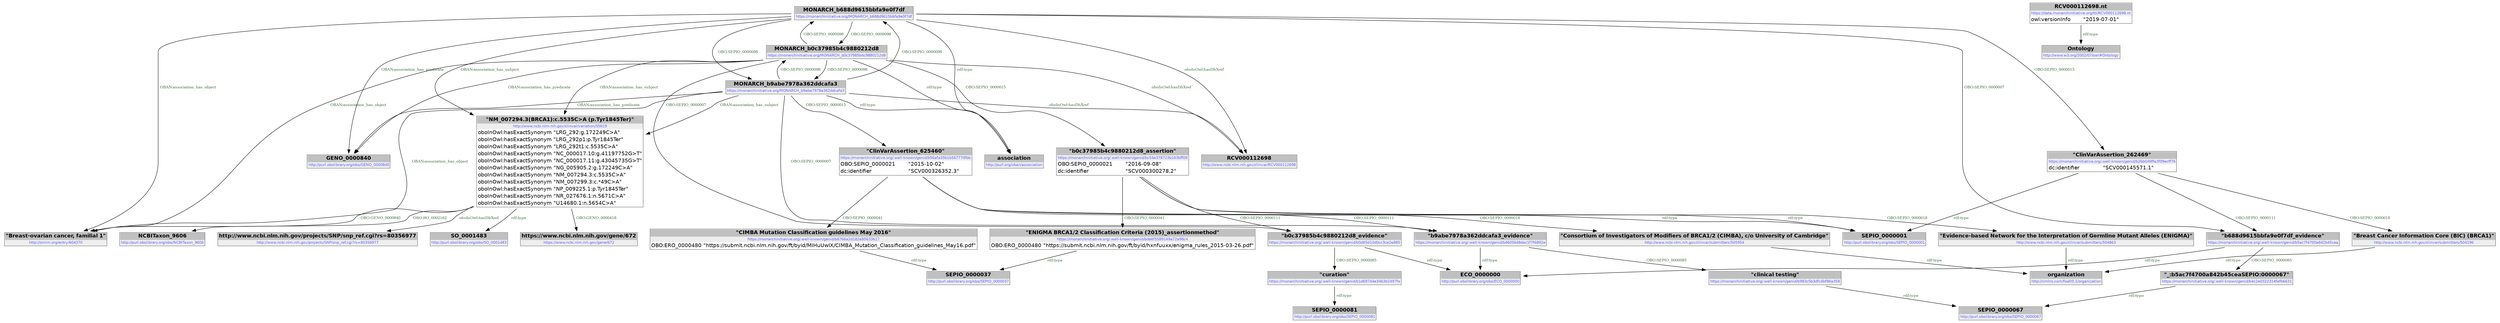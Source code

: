 digraph { 
 node [ fontname="DejaVu Sans" ] ; 
	node2 -> node3 [ color=BLACK, label=< <font point-size='10' color='#336633'>OBAN:association_has_predicate</font> > ] ;
	node4 -> node1 [ color=BLACK, label=< <font point-size='10' color='#336633'>OBAN:association_has_subject</font> > ] ;
	node1 -> node5 [ color=BLACK, label=< <font point-size='10' color='#336633'>OBO:RO_0002162</font> > ] ;
	node6 -> node7 [ color=BLACK, label=< <font point-size='10' color='#336633'>rdf:type</font> > ] ;
	node4 -> node8 [ color=BLACK, label=< <font point-size='10' color='#336633'>OBAN:association_has_object</font> > ] ;
	node4 -> node9 [ color=BLACK, label=< <font point-size='10' color='#336633'>rdf:type</font> > ] ;
	node10 -> node3 [ color=BLACK, label=< <font point-size='10' color='#336633'>OBAN:association_has_predicate</font> > ] ;
	node1 -> node11 [ color=BLACK, label=< <font point-size='10' color='#336633'>oboInOwl:hasDbXref</font> > ] ;
	node13 -> node14 [ color=BLACK, label=< <font point-size='10' color='#336633'>rdf:type</font> > ] ;
	node4 -> node2 [ color=BLACK, label=< <font point-size='10' color='#336633'>OBO:SEPIO_0000098</font> > ] ;
	node10 -> node1 [ color=BLACK, label=< <font point-size='10' color='#336633'>OBAN:association_has_subject</font> > ] ;
	node10 -> node9 [ color=BLACK, label=< <font point-size='10' color='#336633'>rdf:type</font> > ] ;
	node10 -> node8 [ color=BLACK, label=< <font point-size='10' color='#336633'>OBAN:association_has_object</font> > ] ;
	node4 -> node16 [ color=BLACK, label=< <font point-size='10' color='#336633'>OBO:SEPIO_0000007</font> > ] ;
	node1 -> node18 [ color=BLACK, label=< <font point-size='10' color='#336633'>rdf:type</font> > ] ;
	node15 -> node7 [ color=BLACK, label=< <font point-size='10' color='#336633'>rdf:type</font> > ] ;
	node19 -> node0 [ color=BLACK, label=< <font point-size='10' color='#336633'>OBO:SEPIO_0000041</font> > ] ;
	node20 -> node21 [ color=BLACK, label=< <font point-size='10' color='#336633'>rdf:type</font> > ] ;
	node10 -> node4 [ color=BLACK, label=< <font point-size='10' color='#336633'>OBO:SEPIO_0000098</font> > ] ;
	node2 -> node15 [ color=BLACK, label=< <font point-size='10' color='#336633'>OBO:SEPIO_0000007</font> > ] ;
	node2 -> node1 [ color=BLACK, label=< <font point-size='10' color='#336633'>OBAN:association_has_subject</font> > ] ;
	node2 -> node8 [ color=BLACK, label=< <font point-size='10' color='#336633'>OBAN:association_has_object</font> > ] ;
	node15 -> node20 [ color=BLACK, label=< <font point-size='10' color='#336633'>OBO:SEPIO_0000085</font> > ] ;
	node4 -> node10 [ color=BLACK, label=< <font point-size='10' color='#336633'>OBO:SEPIO_0000098</font> > ] ;
	node16 -> node7 [ color=BLACK, label=< <font point-size='10' color='#336633'>rdf:type</font> > ] ;
	node10 -> node2 [ color=BLACK, label=< <font point-size='10' color='#336633'>OBO:SEPIO_0000098</font> > ] ;
	node16 -> node23 [ color=BLACK, label=< <font point-size='10' color='#336633'>OBO:SEPIO_0000085</font> > ] ;
	node2 -> node24 [ color=BLACK, label=< <font point-size='10' color='#336633'>oboInOwl:hasDbXref</font> > ] ;
	node1 -> node25 [ color=BLACK, label=< <font point-size='10' color='#336633'>OBO:GENO_0000418</font> > ] ;
	node22 -> node12 [ color=BLACK, label=< <font point-size='10' color='#336633'>OBO:SEPIO_0000041</font> > ] ;
	node4 -> node19 [ color=BLACK, label=< <font point-size='10' color='#336633'>OBO:SEPIO_0000015</font> > ] ;
	node2 -> node17 [ color=BLACK, label=< <font point-size='10' color='#336633'>OBO:SEPIO_0000015</font> > ] ;
	node17 -> node26 [ color=BLACK, label=< <font point-size='10' color='#336633'>rdf:type</font> > ] ;
	node6 -> node27 [ color=BLACK, label=< <font point-size='10' color='#336633'>OBO:SEPIO_0000085</font> > ] ;
	node12 -> node28 [ color=BLACK, label=< <font point-size='10' color='#336633'>rdf:type</font> > ] ;
	node23 -> node29 [ color=BLACK, label=< <font point-size='10' color='#336633'>rdf:type</font> > ] ;
	node22 -> node30 [ color=BLACK, label=< <font point-size='10' color='#336633'>OBO:SEPIO_0000018</font> > ] ;
	node19 -> node31 [ color=BLACK, label=< <font point-size='10' color='#336633'>OBO:SEPIO_0000018</font> > ] ;
	node19 -> node26 [ color=BLACK, label=< <font point-size='10' color='#336633'>rdf:type</font> > ] ;
	node10 -> node24 [ color=BLACK, label=< <font point-size='10' color='#336633'>oboInOwl:hasDbXref</font> > ] ;
	node31 -> node14 [ color=BLACK, label=< <font point-size='10' color='#336633'>rdf:type</font> > ] ;
	node22 -> node6 [ color=BLACK, label=< <font point-size='10' color='#336633'>OBO:SEPIO_0000111</font> > ] ;
	node10 -> node22 [ color=BLACK, label=< <font point-size='10' color='#336633'>OBO:SEPIO_0000015</font> > ] ;
	node30 -> node14 [ color=BLACK, label=< <font point-size='10' color='#336633'>rdf:type</font> > ] ;
	node4 -> node3 [ color=BLACK, label=< <font point-size='10' color='#336633'>OBAN:association_has_predicate</font> > ] ;
	node2 -> node10 [ color=BLACK, label=< <font point-size='10' color='#336633'>OBO:SEPIO_0000098</font> > ] ;
	node32 -> node33 [ color=BLACK, label=< <font point-size='10' color='#336633'>rdf:type</font> > ] ;
	node2 -> node9 [ color=BLACK, label=< <font point-size='10' color='#336633'>rdf:type</font> > ] ;
	node17 -> node13 [ color=BLACK, label=< <font point-size='10' color='#336633'>OBO:SEPIO_0000018</font> > ] ;
	node2 -> node4 [ color=BLACK, label=< <font point-size='10' color='#336633'>OBO:SEPIO_0000098</font> > ] ;
	node4 -> node24 [ color=BLACK, label=< <font point-size='10' color='#336633'>oboInOwl:hasDbXref</font> > ] ;
	node19 -> node16 [ color=BLACK, label=< <font point-size='10' color='#336633'>OBO:SEPIO_0000111</font> > ] ;
	node17 -> node15 [ color=BLACK, label=< <font point-size='10' color='#336633'>OBO:SEPIO_0000111</font> > ] ;
	node27 -> node21 [ color=BLACK, label=< <font point-size='10' color='#336633'>rdf:type</font> > ] ;
	node1 -> node8 [ color=BLACK, label=< <font point-size='10' color='#336633'>OBO:GENO_0000840</font> > ] ;
	node10 -> node6 [ color=BLACK, label=< <font point-size='10' color='#336633'>OBO:SEPIO_0000007</font> > ] ;
	node0 -> node28 [ color=BLACK, label=< <font point-size='10' color='#336633'>rdf:type</font> > ] ;
	node22 -> node26 [ color=BLACK, label=< <font point-size='10' color='#336633'>rdf:type</font> > ] ;
# https://monarchinitiative.org/.well-known/genid/bda6f5589149a72a98c4 node0
node0 [ shape=none, color=black label=< <table color='#666666' cellborder='0' cellspacing='0' border='1'><tr><td colspan='2' bgcolor='grey'><B>&quot;ENIGMA BRCA1/2 Classification Criteria (2015)_assertionmethod&quot;</B></td></tr><tr><td href='https://monarchinitiative.org/.well-known/genid/bda6f5589149a72a98c4' bgcolor='#eeeeee' colspan='2'><font point-size='10' color='#6666ff'>https://monarchinitiative.org/.well-known/genid/bda6f5589149a72a98c4</font></td></tr><tr><td align='left'>OBO:ERO_0000480</td><td align='left'>&quot;https://submit.ncbi.nlm.nih.gov/ft/byid/hxnfuuxx/enigma_rules_2015-03-26.pdf&quot;</td></tr></table> > ] 
# http://www.ncbi.nlm.nih.gov/clinvar/variation/55619 node1
node1 [ shape=none, color=black label=< <table color='#666666' cellborder='0' cellspacing='0' border='1'><tr><td colspan='2' bgcolor='grey'><B>&quot;NM_007294.3(BRCA1):c.5535C&gt;A (p.Tyr1845Ter)&quot;</B></td></tr><tr><td href='http://www.ncbi.nlm.nih.gov/clinvar/variation/55619' bgcolor='#eeeeee' colspan='2'><font point-size='10' color='#6666ff'>http://www.ncbi.nlm.nih.gov/clinvar/variation/55619</font></td></tr><tr><td align='left'>oboInOwl:hasExactSynonym</td><td align='left'>&quot;LRG_292:g.172249C&gt;A&quot;</td></tr><tr><td align='left'>oboInOwl:hasExactSynonym</td><td align='left'>&quot;LRG_292p1:p.Tyr1845Ter&quot;</td></tr><tr><td align='left'>oboInOwl:hasExactSynonym</td><td align='left'>&quot;LRG_292t1:c.5535C&gt;A&quot;</td></tr><tr><td align='left'>oboInOwl:hasExactSynonym</td><td align='left'>&quot;NC_000017.10:g.41197752G&gt;T&quot;</td></tr><tr><td align='left'>oboInOwl:hasExactSynonym</td><td align='left'>&quot;NC_000017.11:g.43045735G&gt;T&quot;</td></tr><tr><td align='left'>oboInOwl:hasExactSynonym</td><td align='left'>&quot;NG_005905.2:g.172249C&gt;A&quot;</td></tr><tr><td align='left'>oboInOwl:hasExactSynonym</td><td align='left'>&quot;NM_007294.3:c.5535C&gt;A&quot;</td></tr><tr><td align='left'>oboInOwl:hasExactSynonym</td><td align='left'>&quot;NM_007299.3:c.*49C&gt;A&quot;</td></tr><tr><td align='left'>oboInOwl:hasExactSynonym</td><td align='left'>&quot;NP_009225.1:p.Tyr1845Ter&quot;</td></tr><tr><td align='left'>oboInOwl:hasExactSynonym</td><td align='left'>&quot;NR_027676.1:n.5671C&gt;A&quot;</td></tr><tr><td align='left'>oboInOwl:hasExactSynonym</td><td align='left'>&quot;U14680.1:n.5654C&gt;A&quot;</td></tr></table> > ] 
# https://monarchinitiative.org/MONARCH_b688d9615bbfa9e0f7df node2
node2 [ shape=none, color=black label=< <table color='#666666' cellborder='0' cellspacing='0' border='1'><tr><td colspan='2' bgcolor='grey'><B>MONARCH_b688d9615bbfa9e0f7df</B></td></tr><tr><td href='https://monarchinitiative.org/MONARCH_b688d9615bbfa9e0f7df' bgcolor='#eeeeee' colspan='2'><font point-size='10' color='#6666ff'>https://monarchinitiative.org/MONARCH_b688d9615bbfa9e0f7df</font></td></tr></table> > ] 
# http://purl.obolibrary.org/obo/GENO_0000840 node3
node3 [ shape=none, color=black label=< <table color='#666666' cellborder='0' cellspacing='0' border='1'><tr><td colspan='2' bgcolor='grey'><B>GENO_0000840</B></td></tr><tr><td href='http://purl.obolibrary.org/obo/GENO_0000840' bgcolor='#eeeeee' colspan='2'><font point-size='10' color='#6666ff'>http://purl.obolibrary.org/obo/GENO_0000840</font></td></tr></table> > ] 
# https://monarchinitiative.org/MONARCH_b0c37985b4c9880212d8 node4
node4 [ shape=none, color=black label=< <table color='#666666' cellborder='0' cellspacing='0' border='1'><tr><td colspan='2' bgcolor='grey'><B>MONARCH_b0c37985b4c9880212d8</B></td></tr><tr><td href='https://monarchinitiative.org/MONARCH_b0c37985b4c9880212d8' bgcolor='#eeeeee' colspan='2'><font point-size='10' color='#6666ff'>https://monarchinitiative.org/MONARCH_b0c37985b4c9880212d8</font></td></tr></table> > ] 
# http://purl.obolibrary.org/obo/NCBITaxon_9606 node5
node5 [ shape=none, color=black label=< <table color='#666666' cellborder='0' cellspacing='0' border='1'><tr><td colspan='2' bgcolor='grey'><B>NCBITaxon_9606</B></td></tr><tr><td href='http://purl.obolibrary.org/obo/NCBITaxon_9606' bgcolor='#eeeeee' colspan='2'><font point-size='10' color='#6666ff'>http://purl.obolibrary.org/obo/NCBITaxon_9606</font></td></tr></table> > ] 
# https://monarchinitiative.org/.well-known/genid/b4605648dac1f7f6892e node6
node6 [ shape=none, color=black label=< <table color='#666666' cellborder='0' cellspacing='0' border='1'><tr><td colspan='2' bgcolor='grey'><B>&quot;b9abe7978a362ddcafa3_evidence&quot;</B></td></tr><tr><td href='https://monarchinitiative.org/.well-known/genid/b4605648dac1f7f6892e' bgcolor='#eeeeee' colspan='2'><font point-size='10' color='#6666ff'>https://monarchinitiative.org/.well-known/genid/b4605648dac1f7f6892e</font></td></tr></table> > ] 
# http://purl.obolibrary.org/obo/ECO_0000000 node7
node7 [ shape=none, color=black label=< <table color='#666666' cellborder='0' cellspacing='0' border='1'><tr><td colspan='2' bgcolor='grey'><B>ECO_0000000</B></td></tr><tr><td href='http://purl.obolibrary.org/obo/ECO_0000000' bgcolor='#eeeeee' colspan='2'><font point-size='10' color='#6666ff'>http://purl.obolibrary.org/obo/ECO_0000000</font></td></tr></table> > ] 
# http://omim.org/entry/604370 node8
node8 [ shape=none, color=black label=< <table color='#666666' cellborder='0' cellspacing='0' border='1'><tr><td colspan='2' bgcolor='grey'><B>&quot;Breast-ovarian cancer, familial 1&quot;</B></td></tr><tr><td href='http://omim.org/entry/604370' bgcolor='#eeeeee' colspan='2'><font point-size='10' color='#6666ff'>http://omim.org/entry/604370</font></td></tr></table> > ] 
# http://purl.org/oban/association node9
node9 [ shape=none, color=black label=< <table color='#666666' cellborder='0' cellspacing='0' border='1'><tr><td colspan='2' bgcolor='grey'><B>association</B></td></tr><tr><td href='http://purl.org/oban/association' bgcolor='#eeeeee' colspan='2'><font point-size='10' color='#6666ff'>http://purl.org/oban/association</font></td></tr></table> > ] 
# https://monarchinitiative.org/MONARCH_b9abe7978a362ddcafa3 node10
node10 [ shape=none, color=black label=< <table color='#666666' cellborder='0' cellspacing='0' border='1'><tr><td colspan='2' bgcolor='grey'><B>MONARCH_b9abe7978a362ddcafa3</B></td></tr><tr><td href='https://monarchinitiative.org/MONARCH_b9abe7978a362ddcafa3' bgcolor='#eeeeee' colspan='2'><font point-size='10' color='#6666ff'>https://monarchinitiative.org/MONARCH_b9abe7978a362ddcafa3</font></td></tr></table> > ] 
# http://www.ncbi.nlm.nih.gov/projects/SNP/snp_ref.cgi?rs=80356977 node11
node11 [ shape=none, color=black label=< <table color='#666666' cellborder='0' cellspacing='0' border='1'><tr><td colspan='2' bgcolor='grey'><B>http://www.ncbi.nlm.nih.gov/projects/SNP/snp_ref.cgi?rs=80356977</B></td></tr><tr><td href='http://www.ncbi.nlm.nih.gov/projects/SNP/snp_ref.cgi?rs=80356977' bgcolor='#eeeeee' colspan='2'><font point-size='10' color='#6666ff'>http://www.ncbi.nlm.nih.gov/projects/SNP/snp_ref.cgi?rs=80356977</font></td></tr></table> > ] 
# https://monarchinitiative.org/.well-known/genid/b6766a2d182e85633617 node12
node12 [ shape=none, color=black label=< <table color='#666666' cellborder='0' cellspacing='0' border='1'><tr><td colspan='2' bgcolor='grey'><B>&quot;CIMBA Mutation Classification guidelines May 2016&quot;</B></td></tr><tr><td href='https://monarchinitiative.org/.well-known/genid/b6766a2d182e85633617' bgcolor='#eeeeee' colspan='2'><font point-size='10' color='#6666ff'>https://monarchinitiative.org/.well-known/genid/b6766a2d182e85633617</font></td></tr><tr><td align='left'>OBO:ERO_0000480</td><td align='left'>&quot;https://submit.ncbi.nlm.nih.gov/ft/byid/MIHuUwlX/CIMBA_Mutation_Classification_guidelines_May16.pdf&quot;</td></tr></table> > ] 
# http://www.ncbi.nlm.nih.gov/clinvar/submitters/504196 node13
node13 [ shape=none, color=black label=< <table color='#666666' cellborder='0' cellspacing='0' border='1'><tr><td colspan='2' bgcolor='grey'><B>&quot;Breast Cancer Information Core (BIC) (BRCA1)&quot;</B></td></tr><tr><td href='http://www.ncbi.nlm.nih.gov/clinvar/submitters/504196' bgcolor='#eeeeee' colspan='2'><font point-size='10' color='#6666ff'>http://www.ncbi.nlm.nih.gov/clinvar/submitters/504196</font></td></tr></table> > ] 
# http://xmlns.com/foaf/0.1/organization node14
node14 [ shape=none, color=black label=< <table color='#666666' cellborder='0' cellspacing='0' border='1'><tr><td colspan='2' bgcolor='grey'><B>organization</B></td></tr><tr><td href='http://xmlns.com/foaf/0.1/organization' bgcolor='#eeeeee' colspan='2'><font point-size='10' color='#6666ff'>http://xmlns.com/foaf/0.1/organization</font></td></tr></table> > ] 
# https://monarchinitiative.org/.well-known/genid/b5ac7f4700a842b45cea node15
node15 [ shape=none, color=black label=< <table color='#666666' cellborder='0' cellspacing='0' border='1'><tr><td colspan='2' bgcolor='grey'><B>&quot;b688d9615bbfa9e0f7df_evidence&quot;</B></td></tr><tr><td href='https://monarchinitiative.org/.well-known/genid/b5ac7f4700a842b45cea' bgcolor='#eeeeee' colspan='2'><font point-size='10' color='#6666ff'>https://monarchinitiative.org/.well-known/genid/b5ac7f4700a842b45cea</font></td></tr></table> > ] 
# https://monarchinitiative.org/.well-known/genid/b0d65d10d0cc3ce2e885 node16
node16 [ shape=none, color=black label=< <table color='#666666' cellborder='0' cellspacing='0' border='1'><tr><td colspan='2' bgcolor='grey'><B>&quot;b0c37985b4c9880212d8_evidence&quot;</B></td></tr><tr><td href='https://monarchinitiative.org/.well-known/genid/b0d65d10d0cc3ce2e885' bgcolor='#eeeeee' colspan='2'><font point-size='10' color='#6666ff'>https://monarchinitiative.org/.well-known/genid/b0d65d10d0cc3ce2e885</font></td></tr></table> > ] 
# https://monarchinitiative.org/.well-known/genid/b26b049ffa3f09ecff76 node17
node17 [ shape=none, color=black label=< <table color='#666666' cellborder='0' cellspacing='0' border='1'><tr><td colspan='2' bgcolor='grey'><B>&quot;ClinVarAssertion_262469&quot;</B></td></tr><tr><td href='https://monarchinitiative.org/.well-known/genid/b26b049ffa3f09ecff76' bgcolor='#eeeeee' colspan='2'><font point-size='10' color='#6666ff'>https://monarchinitiative.org/.well-known/genid/b26b049ffa3f09ecff76</font></td></tr><tr><td align='left'>dc:identifier</td><td align='left'>&quot;SCV000145571.1&quot;</td></tr></table> > ] 
# http://purl.obolibrary.org/obo/SO_0001483 node18
node18 [ shape=none, color=black label=< <table color='#666666' cellborder='0' cellspacing='0' border='1'><tr><td colspan='2' bgcolor='grey'><B>SO_0001483</B></td></tr><tr><td href='http://purl.obolibrary.org/obo/SO_0001483' bgcolor='#eeeeee' colspan='2'><font point-size='10' color='#6666ff'>http://purl.obolibrary.org/obo/SO_0001483</font></td></tr></table> > ] 
# https://monarchinitiative.org/.well-known/genid/bc54e378723b163bff09 node19
node19 [ shape=none, color=black label=< <table color='#666666' cellborder='0' cellspacing='0' border='1'><tr><td colspan='2' bgcolor='grey'><B>&quot;b0c37985b4c9880212d8_assertion&quot;</B></td></tr><tr><td href='https://monarchinitiative.org/.well-known/genid/bc54e378723b163bff09' bgcolor='#eeeeee' colspan='2'><font point-size='10' color='#6666ff'>https://monarchinitiative.org/.well-known/genid/bc54e378723b163bff09</font></td></tr><tr><td align='left'>OBO:SEPIO_0000021</td><td align='left'>&quot;2016-09-08&quot;</td></tr><tr><td align='left'>dc:identifier</td><td align='left'>&quot;SCV000300278.2&quot;</td></tr></table> > ] 
# https://monarchinitiative.org/.well-known/genid/b4c2e0322314fefb6631 node20
node20 [ shape=none, color=black label=< <table color='#666666' cellborder='0' cellspacing='0' border='1'><tr><td colspan='2' bgcolor='grey'><B>&quot;_:b5ac7f4700a842b45ceaSEPIO:0000067&quot;</B></td></tr><tr><td href='https://monarchinitiative.org/.well-known/genid/b4c2e0322314fefb6631' bgcolor='#eeeeee' colspan='2'><font point-size='10' color='#6666ff'>https://monarchinitiative.org/.well-known/genid/b4c2e0322314fefb6631</font></td></tr></table> > ] 
# http://purl.obolibrary.org/obo/SEPIO_0000067 node21
node21 [ shape=none, color=black label=< <table color='#666666' cellborder='0' cellspacing='0' border='1'><tr><td colspan='2' bgcolor='grey'><B>SEPIO_0000067</B></td></tr><tr><td href='http://purl.obolibrary.org/obo/SEPIO_0000067' bgcolor='#eeeeee' colspan='2'><font point-size='10' color='#6666ff'>http://purl.obolibrary.org/obo/SEPIO_0000067</font></td></tr></table> > ] 
# https://monarchinitiative.org/.well-known/genid/b56afa35b1b567770fbb node22
node22 [ shape=none, color=black label=< <table color='#666666' cellborder='0' cellspacing='0' border='1'><tr><td colspan='2' bgcolor='grey'><B>&quot;ClinVarAssertion_625460&quot;</B></td></tr><tr><td href='https://monarchinitiative.org/.well-known/genid/b56afa35b1b567770fbb' bgcolor='#eeeeee' colspan='2'><font point-size='10' color='#6666ff'>https://monarchinitiative.org/.well-known/genid/b56afa35b1b567770fbb</font></td></tr><tr><td align='left'>OBO:SEPIO_0000021</td><td align='left'>&quot;2015-10-02&quot;</td></tr><tr><td align='left'>dc:identifier</td><td align='left'>&quot;SCV000326352.3&quot;</td></tr></table> > ] 
# https://monarchinitiative.org/.well-known/genid/b1d69744e34b3b2497fe node23
node23 [ shape=none, color=black label=< <table color='#666666' cellborder='0' cellspacing='0' border='1'><tr><td colspan='2' bgcolor='grey'><B>&quot;curation&quot;</B></td></tr><tr><td href='https://monarchinitiative.org/.well-known/genid/b1d69744e34b3b2497fe' bgcolor='#eeeeee' colspan='2'><font point-size='10' color='#6666ff'>https://monarchinitiative.org/.well-known/genid/b1d69744e34b3b2497fe</font></td></tr></table> > ] 
# http://www.ncbi.nlm.nih.gov/clinvar/RCV000112698 node24
node24 [ shape=none, color=black label=< <table color='#666666' cellborder='0' cellspacing='0' border='1'><tr><td colspan='2' bgcolor='grey'><B>RCV000112698</B></td></tr><tr><td href='http://www.ncbi.nlm.nih.gov/clinvar/RCV000112698' bgcolor='#eeeeee' colspan='2'><font point-size='10' color='#6666ff'>http://www.ncbi.nlm.nih.gov/clinvar/RCV000112698</font></td></tr></table> > ] 
# https://www.ncbi.nlm.nih.gov/gene/672 node25
node25 [ shape=none, color=black label=< <table color='#666666' cellborder='0' cellspacing='0' border='1'><tr><td colspan='2' bgcolor='grey'><B>https://www.ncbi.nlm.nih.gov/gene/672</B></td></tr><tr><td href='https://www.ncbi.nlm.nih.gov/gene/672' bgcolor='#eeeeee' colspan='2'><font point-size='10' color='#6666ff'>https://www.ncbi.nlm.nih.gov/gene/672</font></td></tr></table> > ] 
# http://purl.obolibrary.org/obo/SEPIO_0000001 node26
node26 [ shape=none, color=black label=< <table color='#666666' cellborder='0' cellspacing='0' border='1'><tr><td colspan='2' bgcolor='grey'><B>SEPIO_0000001</B></td></tr><tr><td href='http://purl.obolibrary.org/obo/SEPIO_0000001' bgcolor='#eeeeee' colspan='2'><font point-size='10' color='#6666ff'>http://purl.obolibrary.org/obo/SEPIO_0000001</font></td></tr></table> > ] 
# https://monarchinitiative.org/.well-known/genid/b983c5b3dfc4bf86a358 node27
node27 [ shape=none, color=black label=< <table color='#666666' cellborder='0' cellspacing='0' border='1'><tr><td colspan='2' bgcolor='grey'><B>&quot;clinical testing&quot;</B></td></tr><tr><td href='https://monarchinitiative.org/.well-known/genid/b983c5b3dfc4bf86a358' bgcolor='#eeeeee' colspan='2'><font point-size='10' color='#6666ff'>https://monarchinitiative.org/.well-known/genid/b983c5b3dfc4bf86a358</font></td></tr></table> > ] 
# http://purl.obolibrary.org/obo/SEPIO_0000037 node28
node28 [ shape=none, color=black label=< <table color='#666666' cellborder='0' cellspacing='0' border='1'><tr><td colspan='2' bgcolor='grey'><B>SEPIO_0000037</B></td></tr><tr><td href='http://purl.obolibrary.org/obo/SEPIO_0000037' bgcolor='#eeeeee' colspan='2'><font point-size='10' color='#6666ff'>http://purl.obolibrary.org/obo/SEPIO_0000037</font></td></tr></table> > ] 
# http://purl.obolibrary.org/obo/SEPIO_0000081 node29
node29 [ shape=none, color=black label=< <table color='#666666' cellborder='0' cellspacing='0' border='1'><tr><td colspan='2' bgcolor='grey'><B>SEPIO_0000081</B></td></tr><tr><td href='http://purl.obolibrary.org/obo/SEPIO_0000081' bgcolor='#eeeeee' colspan='2'><font point-size='10' color='#6666ff'>http://purl.obolibrary.org/obo/SEPIO_0000081</font></td></tr></table> > ] 
# http://www.ncbi.nlm.nih.gov/clinvar/submitters/505954 node30
node30 [ shape=none, color=black label=< <table color='#666666' cellborder='0' cellspacing='0' border='1'><tr><td colspan='2' bgcolor='grey'><B>&quot;Consortium of Investigators of Modifiers of BRCA1/2 (CIMBA), c/o University of Cambridge&quot;</B></td></tr><tr><td href='http://www.ncbi.nlm.nih.gov/clinvar/submitters/505954' bgcolor='#eeeeee' colspan='2'><font point-size='10' color='#6666ff'>http://www.ncbi.nlm.nih.gov/clinvar/submitters/505954</font></td></tr></table> > ] 
# http://www.ncbi.nlm.nih.gov/clinvar/submitters/504863 node31
node31 [ shape=none, color=black label=< <table color='#666666' cellborder='0' cellspacing='0' border='1'><tr><td colspan='2' bgcolor='grey'><B>&quot;Evidence-based Network for the Interpretation of Germline Mutant Alleles (ENIGMA)&quot;</B></td></tr><tr><td href='http://www.ncbi.nlm.nih.gov/clinvar/submitters/504863' bgcolor='#eeeeee' colspan='2'><font point-size='10' color='#6666ff'>http://www.ncbi.nlm.nih.gov/clinvar/submitters/504863</font></td></tr></table> > ] 
# https://data.monarchinitiative.org/ttl/RCV000112698.nt node32
node32 [ shape=none, color=black label=< <table color='#666666' cellborder='0' cellspacing='0' border='1'><tr><td colspan='2' bgcolor='grey'><B>RCV000112698.nt</B></td></tr><tr><td href='https://data.monarchinitiative.org/ttl/RCV000112698.nt' bgcolor='#eeeeee' colspan='2'><font point-size='10' color='#6666ff'>https://data.monarchinitiative.org/ttl/RCV000112698.nt</font></td></tr><tr><td align='left'>owl:versionInfo</td><td align='left'>&quot;2019-07-01&quot;</td></tr></table> > ] 
# http://www.w3.org/2002/07/owl#Ontology node33
node33 [ shape=none, color=black label=< <table color='#666666' cellborder='0' cellspacing='0' border='1'><tr><td colspan='2' bgcolor='grey'><B>Ontology</B></td></tr><tr><td href='http://www.w3.org/2002/07/owl#Ontology' bgcolor='#eeeeee' colspan='2'><font point-size='10' color='#6666ff'>http://www.w3.org/2002/07/owl#Ontology</font></td></tr></table> > ] 
}
